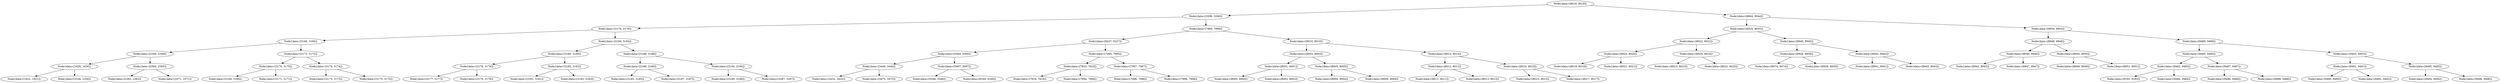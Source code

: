 digraph G{
1675570872 [label="Node{data=[8018, 8018]}"]
1675570872 -> 1237790647
1237790647 [label="Node{data=[3296, 3296]}"]
1237790647 -> 1448707059
1448707059 [label="Node{data=[3176, 3176]}"]
1448707059 -> 1744981591
1744981591 [label="Node{data=[3166, 3166]}"]
1744981591 -> 1915885313
1915885313 [label="Node{data=[2349, 2349]}"]
1915885313 -> 49820775
49820775 [label="Node{data=[1626, 1626]}"]
49820775 -> 405039568
405039568 [label="Node{data=[1621, 1621]}"]
49820775 -> 1655635061
1655635061 [label="Node{data=[2336, 2336]}"]
1915885313 -> 13002046
13002046 [label="Node{data=[2565, 2565]}"]
13002046 -> 1130242637
1130242637 [label="Node{data=[2383, 2383]}"]
13002046 -> 2022680863
2022680863 [label="Node{data=[2571, 2571]}"]
1744981591 -> 1842851631
1842851631 [label="Node{data=[3172, 3172]}"]
1842851631 -> 1586219070
1586219070 [label="Node{data=[3170, 3170]}"]
1586219070 -> 1819657704
1819657704 [label="Node{data=[3169, 3169]}"]
1586219070 -> 1765232168
1765232168 [label="Node{data=[3171, 3171]}"]
1842851631 -> 969489142
969489142 [label="Node{data=[3174, 3174]}"]
969489142 -> 956551113
956551113 [label="Node{data=[3173, 3173]}"]
969489142 -> 2065373060
2065373060 [label="Node{data=[3175, 3175]}"]
1448707059 -> 680415425
680415425 [label="Node{data=[3184, 3184]}"]
680415425 -> 1491128748
1491128748 [label="Node{data=[3180, 3180]}"]
1491128748 -> 2142908670
2142908670 [label="Node{data=[3178, 3178]}"]
2142908670 -> 1556004794
1556004794 [label="Node{data=[3177, 3177]}"]
2142908670 -> 107799732
107799732 [label="Node{data=[3179, 3179]}"]
1491128748 -> 1491019876
1491019876 [label="Node{data=[3182, 3182]}"]
1491019876 -> 1993137729
1993137729 [label="Node{data=[3181, 3181]}"]
1491019876 -> 1596390477
1596390477 [label="Node{data=[3183, 3183]}"]
680415425 -> 1049553497
1049553497 [label="Node{data=[3188, 3188]}"]
1049553497 -> 531855844
531855844 [label="Node{data=[3186, 3186]}"]
531855844 -> 261980805
261980805 [label="Node{data=[3185, 3185]}"]
531855844 -> 1739703215
1739703215 [label="Node{data=[3187, 3187]}"]
1049553497 -> 774123810
774123810 [label="Node{data=[3190, 3190]}"]
774123810 -> 710676827
710676827 [label="Node{data=[3189, 3189]}"]
774123810 -> 1236678463
1236678463 [label="Node{data=[3287, 3287]}"]
1237790647 -> 552806685
552806685 [label="Node{data=[7999, 7999]}"]
552806685 -> 793882880
793882880 [label="Node{data=[6227, 6227]}"]
793882880 -> 1699593080
1699593080 [label="Node{data=[5364, 5364]}"]
1699593080 -> 498759457
498759457 [label="Node{data=[3446, 3446]}"]
498759457 -> 607657546
607657546 [label="Node{data=[3432, 3432]}"]
498759457 -> 113468028
113468028 [label="Node{data=[3475, 3475]}"]
1699593080 -> 241016743
241016743 [label="Node{data=[5697, 5697]}"]
241016743 -> 1074852402
1074852402 [label="Node{data=[5546, 5546]}"]
241016743 -> 616459828
616459828 [label="Node{data=[6160, 6160]}"]
793882880 -> 972236893
972236893 [label="Node{data=[7995, 7995]}"]
972236893 -> 1529948259
1529948259 [label="Node{data=[7823, 7823]}"]
1529948259 -> 485998677
485998677 [label="Node{data=[7818, 7818]}"]
1529948259 -> 1265615409
1265615409 [label="Node{data=[7994, 7994]}"]
972236893 -> 1803467457
1803467457 [label="Node{data=[7997, 7997]}"]
1803467457 -> 970909181
970909181 [label="Node{data=[7996, 7996]}"]
1803467457 -> 461996027
461996027 [label="Node{data=[7998, 7998]}"]
552806685 -> 784488689
784488689 [label="Node{data=[8010, 8010]}"]
784488689 -> 812930906
812930906 [label="Node{data=[8003, 8003]}"]
812930906 -> 2118892964
2118892964 [label="Node{data=[8001, 8001]}"]
2118892964 -> 787309361
787309361 [label="Node{data=[8000, 8000]}"]
2118892964 -> 307536845
307536845 [label="Node{data=[8002, 8002]}"]
812930906 -> 8972378
8972378 [label="Node{data=[8005, 8005]}"]
8972378 -> 588108658
588108658 [label="Node{data=[8004, 8004]}"]
8972378 -> 1715259593
1715259593 [label="Node{data=[8009, 8009]}"]
784488689 -> 1371624712
1371624712 [label="Node{data=[8014, 8014]}"]
1371624712 -> 374123858
374123858 [label="Node{data=[8012, 8012]}"]
374123858 -> 1536653994
1536653994 [label="Node{data=[8011, 8011]}"]
374123858 -> 1542294417
1542294417 [label="Node{data=[8013, 8013]}"]
1371624712 -> 14679281
14679281 [label="Node{data=[8016, 8016]}"]
14679281 -> 1938483077
1938483077 [label="Node{data=[8015, 8015]}"]
14679281 -> 321421684
321421684 [label="Node{data=[8017, 8017]}"]
1675570872 -> 615391619
615391619 [label="Node{data=[8944, 8944]}"]
615391619 -> 1533639059
1533639059 [label="Node{data=[8035, 8035]}"]
1533639059 -> 2147158964
2147158964 [label="Node{data=[8022, 8022]}"]
2147158964 -> 672073246
672073246 [label="Node{data=[8020, 8020]}"]
672073246 -> 2105051301
2105051301 [label="Node{data=[8019, 8019]}"]
672073246 -> 1842201464
1842201464 [label="Node{data=[8021, 8021]}"]
2147158964 -> 1254933470
1254933470 [label="Node{data=[8024, 8024]}"]
1254933470 -> 438506351
438506351 [label="Node{data=[8023, 8023]}"]
1254933470 -> 598183214
598183214 [label="Node{data=[8025, 8025]}"]
1533639059 -> 544361505
544361505 [label="Node{data=[8940, 8940]}"]
544361505 -> 202160578
202160578 [label="Node{data=[8938, 8938]}"]
202160578 -> 246836039
246836039 [label="Node{data=[8074, 8074]}"]
202160578 -> 300374338
300374338 [label="Node{data=[8939, 8939]}"]
544361505 -> 600185883
600185883 [label="Node{data=[8942, 8942]}"]
600185883 -> 1248682760
1248682760 [label="Node{data=[8941, 8941]}"]
600185883 -> 2000471377
2000471377 [label="Node{data=[8943, 8943]}"]
615391619 -> 1555738557
1555738557 [label="Node{data=[8954, 8954]}"]
1555738557 -> 1326405365
1326405365 [label="Node{data=[8948, 8948]}"]
1326405365 -> 1859848511
1859848511 [label="Node{data=[8946, 8946]}"]
1859848511 -> 2136756216
2136756216 [label="Node{data=[8945, 8945]}"]
1859848511 -> 1989329129
1989329129 [label="Node{data=[8947, 8947]}"]
1326405365 -> 1126139952
1126139952 [label="Node{data=[8950, 8950]}"]
1126139952 -> 1975247773
1975247773 [label="Node{data=[8949, 8949]}"]
1126139952 -> 1745174877
1745174877 [label="Node{data=[8951, 8951]}"]
1555738557 -> 141574460
141574460 [label="Node{data=[9489, 9489]}"]
141574460 -> 932255242
932255242 [label="Node{data=[9485, 9485]}"]
932255242 -> 496807022
496807022 [label="Node{data=[9483, 9483]}"]
496807022 -> 1599146281
1599146281 [label="Node{data=[9193, 9193]}"]
496807022 -> 1436731998
1436731998 [label="Node{data=[9484, 9484]}"]
932255242 -> 1790748582
1790748582 [label="Node{data=[9487, 9487]}"]
1790748582 -> 314280259
314280259 [label="Node{data=[9486, 9486]}"]
1790748582 -> 1173668476
1173668476 [label="Node{data=[9488, 9488]}"]
141574460 -> 105320614
105320614 [label="Node{data=[9493, 9493]}"]
105320614 -> 155784799
155784799 [label="Node{data=[9491, 9491]}"]
155784799 -> 1207334820
1207334820 [label="Node{data=[9490, 9490]}"]
155784799 -> 611498500
611498500 [label="Node{data=[9492, 9492]}"]
105320614 -> 437148684
437148684 [label="Node{data=[9495, 9495]}"]
437148684 -> 1538546428
1538546428 [label="Node{data=[9494, 9494]}"]
437148684 -> 789273977
789273977 [label="Node{data=[9496, 9496]}"]
}